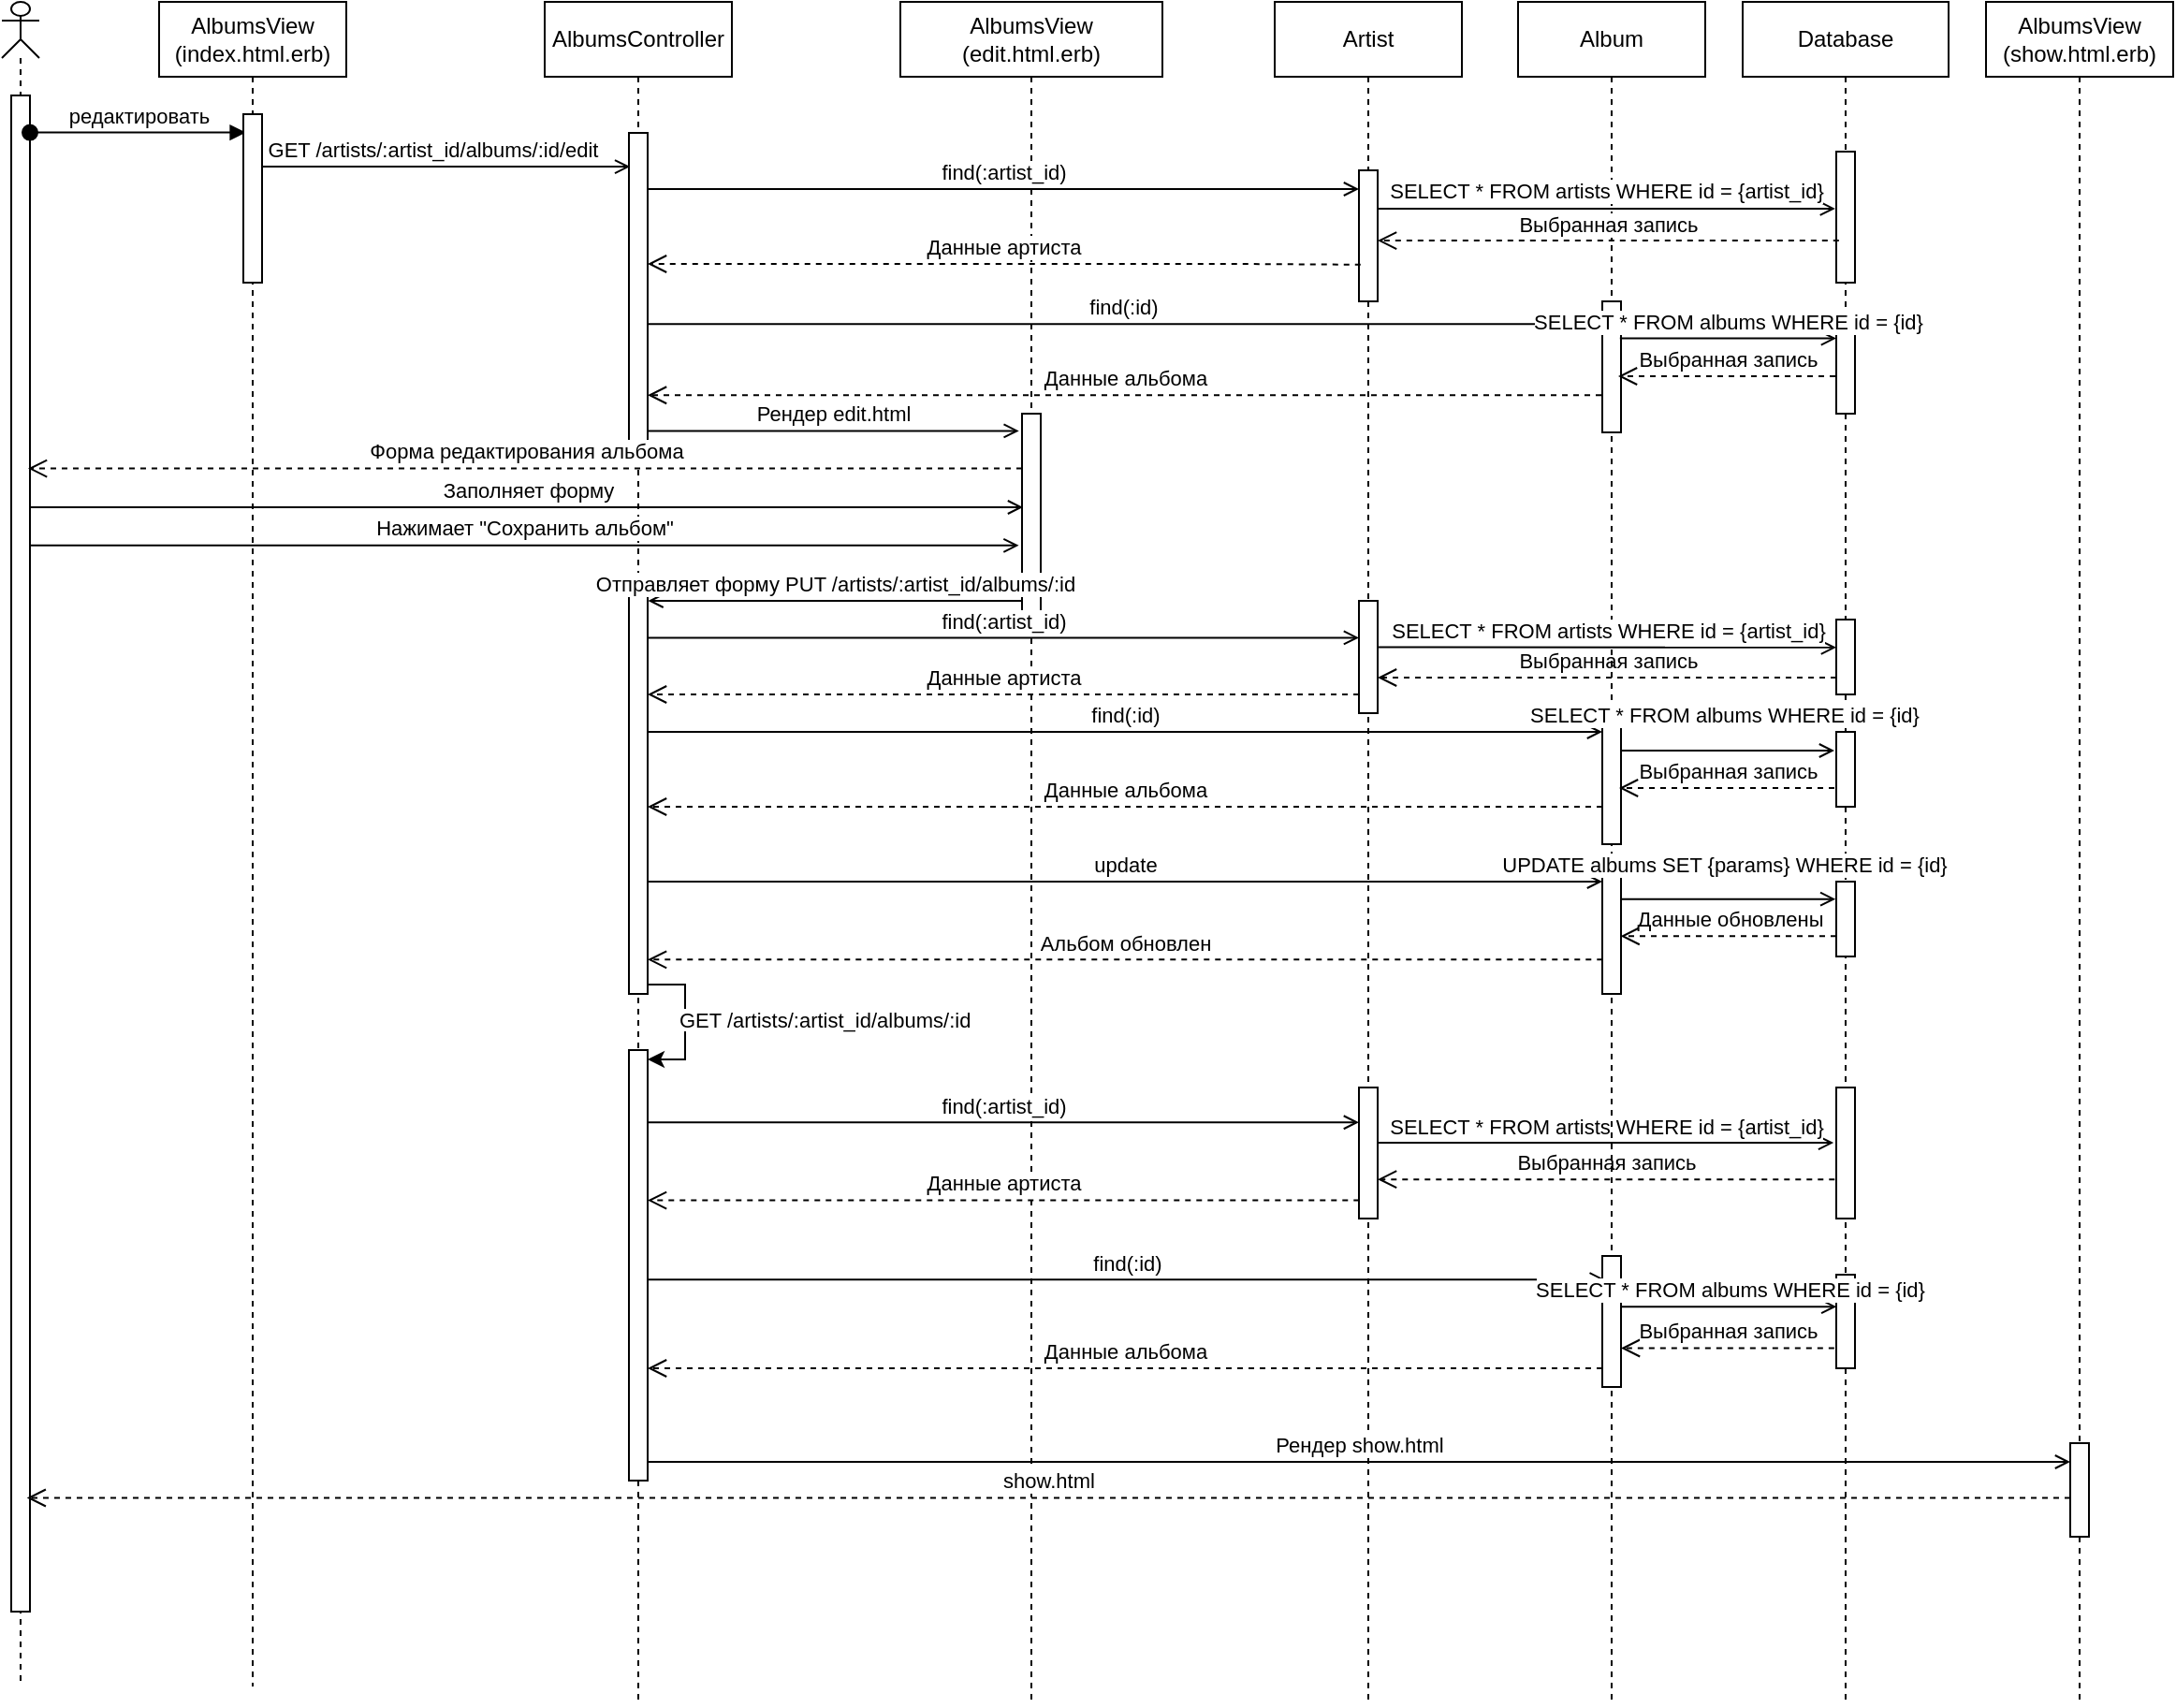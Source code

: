 <mxfile version="23.1.5" type="device">
  <diagram name="Страница — 1" id="gU2KTvWLerMa6CmAamIQ">
    <mxGraphModel dx="1105" dy="662" grid="1" gridSize="10" guides="1" tooltips="1" connect="1" arrows="1" fold="1" page="1" pageScale="1" pageWidth="1169" pageHeight="827" math="0" shadow="0">
      <root>
        <mxCell id="0" />
        <mxCell id="1" parent="0" />
        <mxCell id="M14URrgiXo2bHLEp-OKY-1" value="" style="shape=umlLifeline;perimeter=lifelinePerimeter;whiteSpace=wrap;html=1;container=1;dropTarget=0;collapsible=0;recursiveResize=0;outlineConnect=0;portConstraint=eastwest;newEdgeStyle={&quot;curved&quot;:0,&quot;rounded&quot;:0};participant=umlActor;size=30;" vertex="1" parent="1">
          <mxGeometry x="890" y="40" width="20" height="900" as="geometry" />
        </mxCell>
        <mxCell id="M14URrgiXo2bHLEp-OKY-2" value="" style="html=1;points=[[0,0,0,0,5],[0,1,0,0,-5],[1,0,0,0,5],[1,1,0,0,-5]];perimeter=orthogonalPerimeter;outlineConnect=0;targetShapes=umlLifeline;portConstraint=eastwest;newEdgeStyle={&quot;curved&quot;:0,&quot;rounded&quot;:0};" vertex="1" parent="M14URrgiXo2bHLEp-OKY-1">
          <mxGeometry x="5" y="50" width="10" height="810" as="geometry" />
        </mxCell>
        <mxCell id="M14URrgiXo2bHLEp-OKY-3" value="редактировать" style="html=1;verticalAlign=bottom;startArrow=oval;startFill=1;endArrow=block;startSize=8;curved=0;rounded=0;entryX=0.13;entryY=0.109;entryDx=0;entryDy=0;entryPerimeter=0;" edge="1" parent="1" source="M14URrgiXo2bHLEp-OKY-2" target="M14URrgiXo2bHLEp-OKY-5">
          <mxGeometry width="60" relative="1" as="geometry">
            <mxPoint x="910" y="120" as="sourcePoint" />
            <mxPoint x="1024" y="120" as="targetPoint" />
          </mxGeometry>
        </mxCell>
        <mxCell id="M14URrgiXo2bHLEp-OKY-4" value="AlbumsView (index.html.erb)" style="shape=umlLifeline;perimeter=lifelinePerimeter;whiteSpace=wrap;html=1;container=1;dropTarget=0;collapsible=0;recursiveResize=0;outlineConnect=0;portConstraint=eastwest;newEdgeStyle={&quot;curved&quot;:0,&quot;rounded&quot;:0};" vertex="1" parent="1">
          <mxGeometry x="974" y="40" width="100" height="900" as="geometry" />
        </mxCell>
        <mxCell id="M14URrgiXo2bHLEp-OKY-5" value="" style="html=1;points=[[0,0,0,0,5],[0,1,0,0,-5],[1,0,0,0,5],[1,1,0,0,-5]];perimeter=orthogonalPerimeter;outlineConnect=0;targetShapes=umlLifeline;portConstraint=eastwest;newEdgeStyle={&quot;curved&quot;:0,&quot;rounded&quot;:0};" vertex="1" parent="M14URrgiXo2bHLEp-OKY-4">
          <mxGeometry x="45" y="60" width="10" height="90" as="geometry" />
        </mxCell>
        <mxCell id="M14URrgiXo2bHLEp-OKY-6" value="AlbumsController" style="shape=umlLifeline;perimeter=lifelinePerimeter;whiteSpace=wrap;html=1;container=1;dropTarget=0;collapsible=0;recursiveResize=0;outlineConnect=0;portConstraint=eastwest;newEdgeStyle={&quot;curved&quot;:0,&quot;rounded&quot;:0};" vertex="1" parent="1">
          <mxGeometry x="1180" y="40" width="100" height="910" as="geometry" />
        </mxCell>
        <mxCell id="M14URrgiXo2bHLEp-OKY-7" value="" style="html=1;points=[[0,0,0,0,5],[0,1,0,0,-5],[1,0,0,0,5],[1,1,0,0,-5]];perimeter=orthogonalPerimeter;outlineConnect=0;targetShapes=umlLifeline;portConstraint=eastwest;newEdgeStyle={&quot;curved&quot;:0,&quot;rounded&quot;:0};" vertex="1" parent="M14URrgiXo2bHLEp-OKY-6">
          <mxGeometry x="45" y="70" width="10" height="170" as="geometry" />
        </mxCell>
        <mxCell id="M14URrgiXo2bHLEp-OKY-8" value="" style="html=1;points=[[0,0,0,0,5],[0,1,0,0,-5],[1,0,0,0,5],[1,1,0,0,-5]];perimeter=orthogonalPerimeter;outlineConnect=0;targetShapes=umlLifeline;portConstraint=eastwest;newEdgeStyle={&quot;curved&quot;:0,&quot;rounded&quot;:0};" vertex="1" parent="M14URrgiXo2bHLEp-OKY-6">
          <mxGeometry x="45" y="310" width="10" height="220" as="geometry" />
        </mxCell>
        <mxCell id="M14URrgiXo2bHLEp-OKY-9" value="" style="html=1;points=[[0,0,0,0,5],[0,1,0,0,-5],[1,0,0,0,5],[1,1,0,0,-5]];perimeter=orthogonalPerimeter;outlineConnect=0;targetShapes=umlLifeline;portConstraint=eastwest;newEdgeStyle={&quot;curved&quot;:0,&quot;rounded&quot;:0};" vertex="1" parent="M14URrgiXo2bHLEp-OKY-6">
          <mxGeometry x="45" y="560" width="10" height="230" as="geometry" />
        </mxCell>
        <mxCell id="M14URrgiXo2bHLEp-OKY-10" style="edgeStyle=orthogonalEdgeStyle;rounded=0;orthogonalLoop=1;jettySize=auto;html=1;curved=0;exitX=1;exitY=1;exitDx=0;exitDy=-5;exitPerimeter=0;entryX=1;entryY=0;entryDx=0;entryDy=5;entryPerimeter=0;" edge="1" parent="M14URrgiXo2bHLEp-OKY-6" source="M14URrgiXo2bHLEp-OKY-8" target="M14URrgiXo2bHLEp-OKY-9">
          <mxGeometry relative="1" as="geometry" />
        </mxCell>
        <mxCell id="M14URrgiXo2bHLEp-OKY-11" value="Artist" style="shape=umlLifeline;perimeter=lifelinePerimeter;whiteSpace=wrap;html=1;container=1;dropTarget=0;collapsible=0;recursiveResize=0;outlineConnect=0;portConstraint=eastwest;newEdgeStyle={&quot;curved&quot;:0,&quot;rounded&quot;:0};" vertex="1" parent="1">
          <mxGeometry x="1570" y="40" width="100" height="910" as="geometry" />
        </mxCell>
        <mxCell id="M14URrgiXo2bHLEp-OKY-12" value="" style="html=1;points=[[0,0,0,0,5],[0,1,0,0,-5],[1,0,0,0,5],[1,1,0,0,-5]];perimeter=orthogonalPerimeter;outlineConnect=0;targetShapes=umlLifeline;portConstraint=eastwest;newEdgeStyle={&quot;curved&quot;:0,&quot;rounded&quot;:0};" vertex="1" parent="M14URrgiXo2bHLEp-OKY-11">
          <mxGeometry x="45" y="90" width="10" height="70" as="geometry" />
        </mxCell>
        <mxCell id="M14URrgiXo2bHLEp-OKY-13" value="" style="html=1;points=[[0,0,0,0,5],[0,1,0,0,-5],[1,0,0,0,5],[1,1,0,0,-5]];perimeter=orthogonalPerimeter;outlineConnect=0;targetShapes=umlLifeline;portConstraint=eastwest;newEdgeStyle={&quot;curved&quot;:0,&quot;rounded&quot;:0};" vertex="1" parent="M14URrgiXo2bHLEp-OKY-11">
          <mxGeometry x="45" y="580" width="10" height="70" as="geometry" />
        </mxCell>
        <mxCell id="M14URrgiXo2bHLEp-OKY-14" value="" style="html=1;points=[[0,0,0,0,5],[0,1,0,0,-5],[1,0,0,0,5],[1,1,0,0,-5]];perimeter=orthogonalPerimeter;outlineConnect=0;targetShapes=umlLifeline;portConstraint=eastwest;newEdgeStyle={&quot;curved&quot;:0,&quot;rounded&quot;:0};" vertex="1" parent="M14URrgiXo2bHLEp-OKY-11">
          <mxGeometry x="45" y="320" width="10" height="60" as="geometry" />
        </mxCell>
        <mxCell id="M14URrgiXo2bHLEp-OKY-15" value="AlbumsView (edit.html.erb)" style="shape=umlLifeline;perimeter=lifelinePerimeter;whiteSpace=wrap;html=1;container=1;dropTarget=0;collapsible=0;recursiveResize=0;outlineConnect=0;portConstraint=eastwest;newEdgeStyle={&quot;curved&quot;:0,&quot;rounded&quot;:0};" vertex="1" parent="1">
          <mxGeometry x="1370" y="40" width="140" height="910" as="geometry" />
        </mxCell>
        <mxCell id="M14URrgiXo2bHLEp-OKY-16" value="" style="html=1;points=[[0,0,0,0,5],[0,1,0,0,-5],[1,0,0,0,5],[1,1,0,0,-5]];perimeter=orthogonalPerimeter;outlineConnect=0;targetShapes=umlLifeline;portConstraint=eastwest;newEdgeStyle={&quot;curved&quot;:0,&quot;rounded&quot;:0};" vertex="1" parent="M14URrgiXo2bHLEp-OKY-15">
          <mxGeometry x="65" y="220" width="10" height="110" as="geometry" />
        </mxCell>
        <mxCell id="M14URrgiXo2bHLEp-OKY-17" value="Database" style="shape=umlLifeline;perimeter=lifelinePerimeter;whiteSpace=wrap;html=1;container=1;dropTarget=0;collapsible=0;recursiveResize=0;outlineConnect=0;portConstraint=eastwest;newEdgeStyle={&quot;curved&quot;:0,&quot;rounded&quot;:0};" vertex="1" parent="1">
          <mxGeometry x="1820" y="40" width="110" height="910" as="geometry" />
        </mxCell>
        <mxCell id="M14URrgiXo2bHLEp-OKY-18" value="" style="html=1;points=[[0,0,0,0,5],[0,1,0,0,-5],[1,0,0,0,5],[1,1,0,0,-5]];perimeter=orthogonalPerimeter;outlineConnect=0;targetShapes=umlLifeline;portConstraint=eastwest;newEdgeStyle={&quot;curved&quot;:0,&quot;rounded&quot;:0};" vertex="1" parent="M14URrgiXo2bHLEp-OKY-17">
          <mxGeometry x="50" y="390" width="10" height="40" as="geometry" />
        </mxCell>
        <mxCell id="M14URrgiXo2bHLEp-OKY-19" value="" style="html=1;points=[[0,0,0,0,5],[0,1,0,0,-5],[1,0,0,0,5],[1,1,0,0,-5]];perimeter=orthogonalPerimeter;outlineConnect=0;targetShapes=umlLifeline;portConstraint=eastwest;newEdgeStyle={&quot;curved&quot;:0,&quot;rounded&quot;:0};" vertex="1" parent="M14URrgiXo2bHLEp-OKY-17">
          <mxGeometry x="50" y="580" width="10" height="70" as="geometry" />
        </mxCell>
        <mxCell id="M14URrgiXo2bHLEp-OKY-20" value="" style="html=1;points=[[0,0,0,0,5],[0,1,0,0,-5],[1,0,0,0,5],[1,1,0,0,-5]];perimeter=orthogonalPerimeter;outlineConnect=0;targetShapes=umlLifeline;portConstraint=eastwest;newEdgeStyle={&quot;curved&quot;:0,&quot;rounded&quot;:0};" vertex="1" parent="M14URrgiXo2bHLEp-OKY-17">
          <mxGeometry x="50" y="80" width="10" height="70" as="geometry" />
        </mxCell>
        <mxCell id="M14URrgiXo2bHLEp-OKY-21" value="" style="html=1;points=[[0,0,0,0,5],[0,1,0,0,-5],[1,0,0,0,5],[1,1,0,0,-5]];perimeter=orthogonalPerimeter;outlineConnect=0;targetShapes=umlLifeline;portConstraint=eastwest;newEdgeStyle={&quot;curved&quot;:0,&quot;rounded&quot;:0};" vertex="1" parent="M14URrgiXo2bHLEp-OKY-17">
          <mxGeometry x="50" y="330" width="10" height="40" as="geometry" />
        </mxCell>
        <mxCell id="M14URrgiXo2bHLEp-OKY-22" value="Выбранная запись" style="html=1;verticalAlign=bottom;endArrow=open;dashed=1;endSize=8;curved=0;rounded=0;" edge="1" parent="M14URrgiXo2bHLEp-OKY-17" source="M14URrgiXo2bHLEp-OKY-21">
          <mxGeometry relative="1" as="geometry">
            <mxPoint x="60" y="360" as="sourcePoint" />
            <mxPoint x="-195" y="361" as="targetPoint" />
          </mxGeometry>
        </mxCell>
        <mxCell id="M14URrgiXo2bHLEp-OKY-23" value="" style="html=1;points=[[0,0,0,0,5],[0,1,0,0,-5],[1,0,0,0,5],[1,1,0,0,-5]];perimeter=orthogonalPerimeter;outlineConnect=0;targetShapes=umlLifeline;portConstraint=eastwest;newEdgeStyle={&quot;curved&quot;:0,&quot;rounded&quot;:0};" vertex="1" parent="M14URrgiXo2bHLEp-OKY-17">
          <mxGeometry x="50" y="170" width="10" height="50" as="geometry" />
        </mxCell>
        <mxCell id="M14URrgiXo2bHLEp-OKY-24" value="" style="html=1;points=[[0,0,0,0,5],[0,1,0,0,-5],[1,0,0,0,5],[1,1,0,0,-5]];perimeter=orthogonalPerimeter;outlineConnect=0;targetShapes=umlLifeline;portConstraint=eastwest;newEdgeStyle={&quot;curved&quot;:0,&quot;rounded&quot;:0};" vertex="1" parent="M14URrgiXo2bHLEp-OKY-17">
          <mxGeometry x="50" y="470" width="10" height="40" as="geometry" />
        </mxCell>
        <mxCell id="M14URrgiXo2bHLEp-OKY-25" value="" style="html=1;points=[[0,0,0,0,5],[0,1,0,0,-5],[1,0,0,0,5],[1,1,0,0,-5]];perimeter=orthogonalPerimeter;outlineConnect=0;targetShapes=umlLifeline;portConstraint=eastwest;newEdgeStyle={&quot;curved&quot;:0,&quot;rounded&quot;:0};" vertex="1" parent="M14URrgiXo2bHLEp-OKY-17">
          <mxGeometry x="50" y="680" width="10" height="50" as="geometry" />
        </mxCell>
        <mxCell id="M14URrgiXo2bHLEp-OKY-26" value="Рендер edit.html" style="html=1;verticalAlign=bottom;endArrow=open;curved=0;rounded=0;endFill=0;entryX=-0.163;entryY=0.084;entryDx=0;entryDy=0;entryPerimeter=0;" edge="1" parent="1" source="M14URrgiXo2bHLEp-OKY-7" target="M14URrgiXo2bHLEp-OKY-16">
          <mxGeometry relative="1" as="geometry">
            <mxPoint x="1240.03" y="270.0" as="sourcePoint" />
            <mxPoint x="1430" y="270" as="targetPoint" />
          </mxGeometry>
        </mxCell>
        <mxCell id="M14URrgiXo2bHLEp-OKY-27" value="Форма редактирования альбома" style="html=1;verticalAlign=bottom;endArrow=open;dashed=1;endSize=8;curved=0;rounded=0;entryX=0.9;entryY=0.246;entryDx=0;entryDy=0;entryPerimeter=0;" edge="1" parent="1" source="M14URrgiXo2bHLEp-OKY-16" target="M14URrgiXo2bHLEp-OKY-2">
          <mxGeometry relative="1" as="geometry">
            <mxPoint x="1430" y="290" as="sourcePoint" />
            <mxPoint x="910" y="290" as="targetPoint" />
          </mxGeometry>
        </mxCell>
        <mxCell id="M14URrgiXo2bHLEp-OKY-28" value="Заполняет форму" style="html=1;verticalAlign=bottom;endArrow=open;curved=0;rounded=0;endFill=0;entryX=0.052;entryY=0.727;entryDx=0;entryDy=0;entryPerimeter=0;" edge="1" parent="1">
          <mxGeometry relative="1" as="geometry">
            <mxPoint x="905" y="310" as="sourcePoint" />
            <mxPoint x="1435.52" y="310" as="targetPoint" />
          </mxGeometry>
        </mxCell>
        <mxCell id="M14URrgiXo2bHLEp-OKY-29" value="Отправляет форму&amp;nbsp;PUT /artists/:artist_id/albums/:id" style="html=1;verticalAlign=bottom;endArrow=open;curved=0;rounded=0;endFill=0;entryX=1.023;entryY=0.168;entryDx=0;entryDy=0;entryPerimeter=0;" edge="1" parent="1" source="M14URrgiXo2bHLEp-OKY-16">
          <mxGeometry relative="1" as="geometry">
            <mxPoint x="1430" y="360" as="sourcePoint" />
            <mxPoint x="1235.23" y="360" as="targetPoint" />
          </mxGeometry>
        </mxCell>
        <mxCell id="M14URrgiXo2bHLEp-OKY-30" value="find(:id)" style="html=1;verticalAlign=bottom;endArrow=open;curved=0;rounded=0;endFill=0;exitX=0.978;exitY=0.607;exitDx=0;exitDy=0;exitPerimeter=0;" edge="1" parent="1">
          <mxGeometry relative="1" as="geometry">
            <mxPoint x="1234.78" y="430.0" as="sourcePoint" />
            <mxPoint x="1745" y="430.0" as="targetPoint" />
          </mxGeometry>
        </mxCell>
        <mxCell id="M14URrgiXo2bHLEp-OKY-31" value="Данные альбома" style="html=1;verticalAlign=bottom;endArrow=open;dashed=1;endSize=8;curved=0;rounded=0;" edge="1" parent="1" source="M14URrgiXo2bHLEp-OKY-37">
          <mxGeometry relative="1" as="geometry">
            <mxPoint x="1616.8" y="469.995" as="sourcePoint" />
            <mxPoint x="1235" y="469.995" as="targetPoint" />
          </mxGeometry>
        </mxCell>
        <mxCell id="M14URrgiXo2bHLEp-OKY-32" value="&lt;span style=&quot;color: rgb(0, 0, 0); font-family: Helvetica; font-size: 11px; font-style: normal; font-variant-ligatures: normal; font-variant-caps: normal; font-weight: 400; letter-spacing: normal; orphans: 2; text-align: center; text-indent: 0px; text-transform: none; widows: 2; word-spacing: 0px; -webkit-text-stroke-width: 0px; background-color: rgb(255, 255, 255); text-decoration-thickness: initial; text-decoration-style: initial; text-decoration-color: initial; float: none; display: inline !important;&quot;&gt;GET /artists/:artist_id/albums/:id&lt;/span&gt;" style="text;whiteSpace=wrap;html=1;" vertex="1" parent="1">
          <mxGeometry x="1250" y="570" width="180" height="20" as="geometry" />
        </mxCell>
        <mxCell id="M14URrgiXo2bHLEp-OKY-33" value="find(:artist_id)" style="html=1;verticalAlign=bottom;endArrow=open;curved=0;rounded=0;endFill=0;entryX=-0.002;entryY=0.266;entryDx=0;entryDy=0;entryPerimeter=0;" edge="1" parent="1" source="M14URrgiXo2bHLEp-OKY-9" target="M14URrgiXo2bHLEp-OKY-13">
          <mxGeometry relative="1" as="geometry">
            <mxPoint x="1250" y="549" as="sourcePoint" />
            <mxPoint x="1610" y="549" as="targetPoint" />
          </mxGeometry>
        </mxCell>
        <mxCell id="M14URrgiXo2bHLEp-OKY-34" value="SELECT * FROM artists WHERE id = {artist_id}" style="html=1;verticalAlign=bottom;endArrow=open;curved=0;rounded=0;endFill=0;entryX=-0.143;entryY=0.422;entryDx=0;entryDy=0;entryPerimeter=0;" edge="1" parent="1" source="M14URrgiXo2bHLEp-OKY-13" target="M14URrgiXo2bHLEp-OKY-19">
          <mxGeometry relative="1" as="geometry">
            <mxPoint x="1370" y="500" as="sourcePoint" />
            <mxPoint x="1750" y="500" as="targetPoint" />
          </mxGeometry>
        </mxCell>
        <mxCell id="M14URrgiXo2bHLEp-OKY-35" value="Выбранная запись" style="html=1;verticalAlign=bottom;endArrow=open;dashed=1;endSize=8;curved=0;rounded=0;exitX=-0.086;exitY=0.701;exitDx=0;exitDy=0;exitPerimeter=0;" edge="1" parent="1" source="M14URrgiXo2bHLEp-OKY-19" target="M14URrgiXo2bHLEp-OKY-13">
          <mxGeometry relative="1" as="geometry">
            <mxPoint x="1780" y="500" as="sourcePoint" />
            <mxPoint x="1400" y="500" as="targetPoint" />
          </mxGeometry>
        </mxCell>
        <mxCell id="M14URrgiXo2bHLEp-OKY-36" value="Album" style="shape=umlLifeline;perimeter=lifelinePerimeter;whiteSpace=wrap;html=1;container=1;dropTarget=0;collapsible=0;recursiveResize=0;outlineConnect=0;portConstraint=eastwest;newEdgeStyle={&quot;curved&quot;:0,&quot;rounded&quot;:0};" vertex="1" parent="1">
          <mxGeometry x="1700" y="40" width="100" height="910" as="geometry" />
        </mxCell>
        <mxCell id="M14URrgiXo2bHLEp-OKY-37" value="" style="html=1;points=[[0,0,0,0,5],[0,1,0,0,-5],[1,0,0,0,5],[1,1,0,0,-5]];perimeter=orthogonalPerimeter;outlineConnect=0;targetShapes=umlLifeline;portConstraint=eastwest;newEdgeStyle={&quot;curved&quot;:0,&quot;rounded&quot;:0};" vertex="1" parent="M14URrgiXo2bHLEp-OKY-36">
          <mxGeometry x="45" y="380" width="10" height="70" as="geometry" />
        </mxCell>
        <mxCell id="M14URrgiXo2bHLEp-OKY-38" value="" style="html=1;points=[[0,0,0,0,5],[0,1,0,0,-5],[1,0,0,0,5],[1,1,0,0,-5]];perimeter=orthogonalPerimeter;outlineConnect=0;targetShapes=umlLifeline;portConstraint=eastwest;newEdgeStyle={&quot;curved&quot;:0,&quot;rounded&quot;:0};" vertex="1" parent="M14URrgiXo2bHLEp-OKY-36">
          <mxGeometry x="45" y="160" width="10" height="70" as="geometry" />
        </mxCell>
        <mxCell id="M14URrgiXo2bHLEp-OKY-39" value="" style="html=1;points=[[0,0,0,0,5],[0,1,0,0,-5],[1,0,0,0,5],[1,1,0,0,-5]];perimeter=orthogonalPerimeter;outlineConnect=0;targetShapes=umlLifeline;portConstraint=eastwest;newEdgeStyle={&quot;curved&quot;:0,&quot;rounded&quot;:0};" vertex="1" parent="M14URrgiXo2bHLEp-OKY-36">
          <mxGeometry x="45" y="460" width="10" height="70" as="geometry" />
        </mxCell>
        <mxCell id="M14URrgiXo2bHLEp-OKY-40" value="" style="html=1;points=[[0,0,0,0,5],[0,1,0,0,-5],[1,0,0,0,5],[1,1,0,0,-5]];perimeter=orthogonalPerimeter;outlineConnect=0;targetShapes=umlLifeline;portConstraint=eastwest;newEdgeStyle={&quot;curved&quot;:0,&quot;rounded&quot;:0};" vertex="1" parent="M14URrgiXo2bHLEp-OKY-36">
          <mxGeometry x="45" y="670" width="10" height="70" as="geometry" />
        </mxCell>
        <mxCell id="M14URrgiXo2bHLEp-OKY-41" value="find(:artist_id)" style="html=1;verticalAlign=bottom;endArrow=open;curved=0;rounded=0;endFill=0;exitX=1.028;exitY=0.188;exitDx=0;exitDy=0;exitPerimeter=0;" edge="1" parent="1">
          <mxGeometry relative="1" as="geometry">
            <mxPoint x="1235.28" y="140.0" as="sourcePoint" />
            <mxPoint x="1615" y="140.0" as="targetPoint" />
          </mxGeometry>
        </mxCell>
        <mxCell id="M14URrgiXo2bHLEp-OKY-42" value="Данные артиста" style="html=1;verticalAlign=bottom;endArrow=open;dashed=1;endSize=8;curved=0;rounded=0;exitX=0.088;exitY=0.435;exitDx=0;exitDy=0;exitPerimeter=0;" edge="1" parent="1">
          <mxGeometry relative="1" as="geometry">
            <mxPoint x="1615.88" y="180.4" as="sourcePoint" />
            <mxPoint x="1235" y="180" as="targetPoint" />
            <Array as="points">
              <mxPoint x="1550" y="180" />
            </Array>
          </mxGeometry>
        </mxCell>
        <mxCell id="M14URrgiXo2bHLEp-OKY-43" value="find(:artist_id)" style="html=1;verticalAlign=bottom;endArrow=open;curved=0;rounded=0;endFill=0;entryX=0;entryY=0;entryDx=0;entryDy=5;entryPerimeter=0;" edge="1" parent="1">
          <mxGeometry relative="1" as="geometry">
            <mxPoint x="1235" y="379.74" as="sourcePoint" />
            <mxPoint x="1615" y="379.74" as="targetPoint" />
          </mxGeometry>
        </mxCell>
        <mxCell id="M14URrgiXo2bHLEp-OKY-44" value="Данные артиста" style="html=1;verticalAlign=bottom;endArrow=open;dashed=1;endSize=8;curved=0;rounded=0;" edge="1" parent="1">
          <mxGeometry relative="1" as="geometry">
            <mxPoint x="1615" y="410" as="sourcePoint" />
            <mxPoint x="1235" y="410" as="targetPoint" />
            <Array as="points">
              <mxPoint x="1545" y="410" />
            </Array>
          </mxGeometry>
        </mxCell>
        <mxCell id="M14URrgiXo2bHLEp-OKY-45" value="Выбранная запись" style="html=1;verticalAlign=bottom;endArrow=open;dashed=1;endSize=8;curved=0;rounded=0;exitX=0.141;exitY=0.679;exitDx=0;exitDy=0;exitPerimeter=0;" edge="1" parent="1" source="M14URrgiXo2bHLEp-OKY-20" target="M14URrgiXo2bHLEp-OKY-12">
          <mxGeometry relative="1" as="geometry">
            <mxPoint x="1880" y="170" as="sourcePoint" />
            <mxPoint x="1430" y="171" as="targetPoint" />
          </mxGeometry>
        </mxCell>
        <mxCell id="M14URrgiXo2bHLEp-OKY-46" value="SELECT * FROM artists WHERE id = {artist_id}" style="html=1;verticalAlign=bottom;endArrow=open;curved=0;rounded=0;endFill=0;entryX=-0.054;entryY=0.435;entryDx=0;entryDy=0;entryPerimeter=0;" edge="1" parent="1" source="M14URrgiXo2bHLEp-OKY-12" target="M14URrgiXo2bHLEp-OKY-20">
          <mxGeometry relative="1" as="geometry">
            <mxPoint x="1630" y="140" as="sourcePoint" />
            <mxPoint x="1875" y="150" as="targetPoint" />
          </mxGeometry>
        </mxCell>
        <mxCell id="M14URrgiXo2bHLEp-OKY-47" value="SELECT * FROM artists WHERE id = {artist_id}" style="html=1;verticalAlign=bottom;endArrow=open;curved=0;rounded=0;endFill=0;entryX=-0.054;entryY=0.435;entryDx=0;entryDy=0;entryPerimeter=0;" edge="1" parent="1">
          <mxGeometry relative="1" as="geometry">
            <mxPoint x="1625.54" y="384.74" as="sourcePoint" />
            <mxPoint x="1870" y="384.89" as="targetPoint" />
          </mxGeometry>
        </mxCell>
        <mxCell id="M14URrgiXo2bHLEp-OKY-48" value="SELECT * FROM albums WHERE id = {id}" style="html=1;verticalAlign=bottom;endArrow=open;curved=0;rounded=0;endFill=0;" edge="1" parent="1" source="M14URrgiXo2bHLEp-OKY-37">
          <mxGeometry x="-0.035" y="10" relative="1" as="geometry">
            <mxPoint x="1754" y="440" as="sourcePoint" />
            <mxPoint x="1869" y="440" as="targetPoint" />
            <mxPoint as="offset" />
          </mxGeometry>
        </mxCell>
        <mxCell id="M14URrgiXo2bHLEp-OKY-49" value="Выбранная запись" style="html=1;verticalAlign=bottom;endArrow=open;dashed=1;endSize=8;curved=0;rounded=0;" edge="1" parent="1">
          <mxGeometry relative="1" as="geometry">
            <mxPoint x="1869" y="460" as="sourcePoint" />
            <mxPoint x="1754" y="460" as="targetPoint" />
          </mxGeometry>
        </mxCell>
        <mxCell id="M14URrgiXo2bHLEp-OKY-51" value="GET /artists/:artist_id/albums/:id/edit" style="html=1;verticalAlign=bottom;endArrow=open;curved=0;rounded=0;endFill=0;entryX=0.06;entryY=0.106;entryDx=0;entryDy=0;entryPerimeter=0;" edge="1" parent="1" source="M14URrgiXo2bHLEp-OKY-5" target="M14URrgiXo2bHLEp-OKY-7">
          <mxGeometry x="-0.074" relative="1" as="geometry">
            <mxPoint x="1029.0" y="120" as="sourcePoint" />
            <mxPoint x="1283.43" y="125.44" as="targetPoint" />
            <mxPoint as="offset" />
          </mxGeometry>
        </mxCell>
        <mxCell id="M14URrgiXo2bHLEp-OKY-52" value="find(:id)" style="html=1;verticalAlign=bottom;endArrow=open;curved=0;rounded=0;endFill=0;entryX=-0.2;entryY=0.174;entryDx=0;entryDy=0;entryPerimeter=0;" edge="1" parent="1" source="M14URrgiXo2bHLEp-OKY-7" target="M14URrgiXo2bHLEp-OKY-38">
          <mxGeometry relative="1" as="geometry">
            <mxPoint x="1240" y="210" as="sourcePoint" />
            <mxPoint x="1739" y="210" as="targetPoint" />
          </mxGeometry>
        </mxCell>
        <mxCell id="M14URrgiXo2bHLEp-OKY-53" value="Данные альбома" style="html=1;verticalAlign=bottom;endArrow=open;dashed=1;endSize=8;curved=0;rounded=0;exitX=-0.05;exitY=0.716;exitDx=0;exitDy=0;exitPerimeter=0;" edge="1" parent="1" source="M14URrgiXo2bHLEp-OKY-38" target="M14URrgiXo2bHLEp-OKY-7">
          <mxGeometry relative="1" as="geometry">
            <mxPoint x="1740" y="250" as="sourcePoint" />
            <mxPoint x="1240" y="250" as="targetPoint" />
          </mxGeometry>
        </mxCell>
        <mxCell id="M14URrgiXo2bHLEp-OKY-54" value="SELECT * FROM albums WHERE id = {id}" style="html=1;verticalAlign=bottom;endArrow=open;curved=0;rounded=0;endFill=0;exitX=0.941;exitY=0.283;exitDx=0;exitDy=0;exitPerimeter=0;" edge="1" parent="1" source="M14URrgiXo2bHLEp-OKY-38" target="M14URrgiXo2bHLEp-OKY-23">
          <mxGeometry relative="1" as="geometry">
            <mxPoint x="1760" y="220" as="sourcePoint" />
            <mxPoint x="1867.5" y="220" as="targetPoint" />
          </mxGeometry>
        </mxCell>
        <mxCell id="M14URrgiXo2bHLEp-OKY-55" value="Выбранная запись" style="html=1;verticalAlign=bottom;endArrow=open;dashed=1;endSize=8;curved=0;rounded=0;" edge="1" parent="1">
          <mxGeometry relative="1" as="geometry">
            <mxPoint x="1869.5" y="240" as="sourcePoint" />
            <mxPoint x="1753.5" y="240" as="targetPoint" />
          </mxGeometry>
        </mxCell>
        <mxCell id="M14URrgiXo2bHLEp-OKY-56" value="update" style="html=1;verticalAlign=bottom;endArrow=open;curved=0;rounded=0;endFill=0;" edge="1" parent="1" target="M14URrgiXo2bHLEp-OKY-39">
          <mxGeometry relative="1" as="geometry">
            <mxPoint x="1235" y="510" as="sourcePoint" />
            <mxPoint x="1460" y="510" as="targetPoint" />
          </mxGeometry>
        </mxCell>
        <mxCell id="M14URrgiXo2bHLEp-OKY-57" value="UPDATE albums SET {params} WHERE id = {id}" style="html=1;verticalAlign=bottom;endArrow=open;curved=0;rounded=0;endFill=0;entryX=-0.038;entryY=0.234;entryDx=0;entryDy=0;entryPerimeter=0;" edge="1" parent="1" source="M14URrgiXo2bHLEp-OKY-39" target="M14URrgiXo2bHLEp-OKY-24">
          <mxGeometry x="-0.04" y="9" relative="1" as="geometry">
            <mxPoint x="1760" y="520" as="sourcePoint" />
            <mxPoint x="1850" y="540" as="targetPoint" />
            <mxPoint as="offset" />
          </mxGeometry>
        </mxCell>
        <mxCell id="M14URrgiXo2bHLEp-OKY-58" value="Данные обновлены" style="html=1;verticalAlign=bottom;endArrow=open;dashed=1;endSize=8;curved=0;rounded=0;entryX=0.978;entryY=0.559;entryDx=0;entryDy=0;entryPerimeter=0;" edge="1" parent="1" source="M14URrgiXo2bHLEp-OKY-24" target="M14URrgiXo2bHLEp-OKY-39">
          <mxGeometry relative="1" as="geometry">
            <mxPoint x="1860" y="540.0" as="sourcePoint" />
            <mxPoint x="1760" y="540" as="targetPoint" />
          </mxGeometry>
        </mxCell>
        <mxCell id="M14URrgiXo2bHLEp-OKY-59" value="Альбом обновлен" style="html=1;verticalAlign=bottom;endArrow=open;dashed=1;endSize=8;curved=0;rounded=0;exitX=0.014;exitY=0.738;exitDx=0;exitDy=0;exitPerimeter=0;" edge="1" parent="1" source="M14URrgiXo2bHLEp-OKY-39" target="M14URrgiXo2bHLEp-OKY-8">
          <mxGeometry relative="1" as="geometry">
            <mxPoint x="1525" y="530" as="sourcePoint" />
            <mxPoint x="1305" y="530" as="targetPoint" />
          </mxGeometry>
        </mxCell>
        <mxCell id="M14URrgiXo2bHLEp-OKY-60" value="Данные артиста" style="html=1;verticalAlign=bottom;endArrow=open;dashed=1;endSize=8;curved=0;rounded=0;exitX=0.014;exitY=0.861;exitDx=0;exitDy=0;exitPerimeter=0;" edge="1" parent="1" source="M14URrgiXo2bHLEp-OKY-13" target="M14URrgiXo2bHLEp-OKY-9">
          <mxGeometry relative="1" as="geometry">
            <mxPoint x="1494" y="670" as="sourcePoint" />
            <mxPoint x="1250" y="670" as="targetPoint" />
          </mxGeometry>
        </mxCell>
        <mxCell id="M14URrgiXo2bHLEp-OKY-61" value="find(:id)" style="html=1;verticalAlign=bottom;endArrow=open;curved=0;rounded=0;endFill=0;entryX=0.137;entryY=0.18;entryDx=0;entryDy=0;entryPerimeter=0;" edge="1" parent="1" source="M14URrgiXo2bHLEp-OKY-9" target="M14URrgiXo2bHLEp-OKY-40">
          <mxGeometry relative="1" as="geometry">
            <mxPoint x="1235.73" y="710" as="sourcePoint" />
            <mxPoint x="1455" y="710" as="targetPoint" />
          </mxGeometry>
        </mxCell>
        <mxCell id="M14URrgiXo2bHLEp-OKY-62" value="SELECT * FROM albums WHERE id = {id}" style="html=1;verticalAlign=bottom;endArrow=open;curved=0;rounded=0;endFill=0;entryX=0.015;entryY=0.342;entryDx=0;entryDy=0;entryPerimeter=0;" edge="1" parent="1" source="M14URrgiXo2bHLEp-OKY-40" target="M14URrgiXo2bHLEp-OKY-25">
          <mxGeometry relative="1" as="geometry">
            <mxPoint x="1540" y="700" as="sourcePoint" />
            <mxPoint x="1920" y="700" as="targetPoint" />
          </mxGeometry>
        </mxCell>
        <mxCell id="M14URrgiXo2bHLEp-OKY-63" value="Выбранная запись" style="html=1;verticalAlign=bottom;endArrow=open;dashed=1;endSize=8;curved=0;rounded=0;exitX=-0.108;exitY=0.785;exitDx=0;exitDy=0;exitPerimeter=0;" edge="1" parent="1" source="M14URrgiXo2bHLEp-OKY-25" target="M14URrgiXo2bHLEp-OKY-40">
          <mxGeometry relative="1" as="geometry">
            <mxPoint x="1920" y="720" as="sourcePoint" />
            <mxPoint x="1540" y="720" as="targetPoint" />
          </mxGeometry>
        </mxCell>
        <mxCell id="M14URrgiXo2bHLEp-OKY-64" value="Данные альбома" style="html=1;verticalAlign=bottom;endArrow=open;dashed=1;endSize=8;curved=0;rounded=0;" edge="1" parent="1">
          <mxGeometry relative="1" as="geometry">
            <mxPoint x="1745" y="770" as="sourcePoint" />
            <mxPoint x="1235" y="770" as="targetPoint" />
          </mxGeometry>
        </mxCell>
        <mxCell id="M14URrgiXo2bHLEp-OKY-66" value="show.html" style="html=1;verticalAlign=bottom;endArrow=open;dashed=1;endSize=8;curved=0;rounded=0;entryX=0.835;entryY=0.925;entryDx=0;entryDy=0;entryPerimeter=0;" edge="1" parent="1" source="M14URrgiXo2bHLEp-OKY-69" target="M14URrgiXo2bHLEp-OKY-2">
          <mxGeometry relative="1" as="geometry">
            <mxPoint x="1019" y="839.25" as="sourcePoint" />
            <mxPoint x="900" y="850" as="targetPoint" />
          </mxGeometry>
        </mxCell>
        <mxCell id="M14URrgiXo2bHLEp-OKY-67" value="Нажимает &quot;Сохранить альбом&quot;" style="html=1;verticalAlign=bottom;endArrow=open;curved=0;rounded=0;endFill=0;entryX=-0.172;entryY=0.64;entryDx=0;entryDy=0;entryPerimeter=0;" edge="1" parent="1" source="M14URrgiXo2bHLEp-OKY-2" target="M14URrgiXo2bHLEp-OKY-16">
          <mxGeometry relative="1" as="geometry">
            <mxPoint x="915" y="320" as="sourcePoint" />
            <mxPoint x="1745" y="320" as="targetPoint" />
          </mxGeometry>
        </mxCell>
        <mxCell id="M14URrgiXo2bHLEp-OKY-68" value="AlbumsView (show.html.erb)" style="shape=umlLifeline;perimeter=lifelinePerimeter;whiteSpace=wrap;html=1;container=1;dropTarget=0;collapsible=0;recursiveResize=0;outlineConnect=0;portConstraint=eastwest;newEdgeStyle={&quot;curved&quot;:0,&quot;rounded&quot;:0};" vertex="1" parent="1">
          <mxGeometry x="1950" y="40" width="100" height="910" as="geometry" />
        </mxCell>
        <mxCell id="M14URrgiXo2bHLEp-OKY-69" value="" style="html=1;points=[[0,0,0,0,5],[0,1,0,0,-5],[1,0,0,0,5],[1,1,0,0,-5]];perimeter=orthogonalPerimeter;outlineConnect=0;targetShapes=umlLifeline;portConstraint=eastwest;newEdgeStyle={&quot;curved&quot;:0,&quot;rounded&quot;:0};" vertex="1" parent="M14URrgiXo2bHLEp-OKY-68">
          <mxGeometry x="45" y="770" width="10" height="50" as="geometry" />
        </mxCell>
        <mxCell id="M14URrgiXo2bHLEp-OKY-70" value="Рендер show.html" style="html=1;verticalAlign=bottom;endArrow=open;curved=0;rounded=0;endFill=0;exitX=1.043;exitY=0.901;exitDx=0;exitDy=0;exitPerimeter=0;" edge="1" parent="1">
          <mxGeometry relative="1" as="geometry">
            <mxPoint x="1235.43" y="820" as="sourcePoint" />
            <mxPoint x="1995" y="820" as="targetPoint" />
          </mxGeometry>
        </mxCell>
      </root>
    </mxGraphModel>
  </diagram>
</mxfile>
